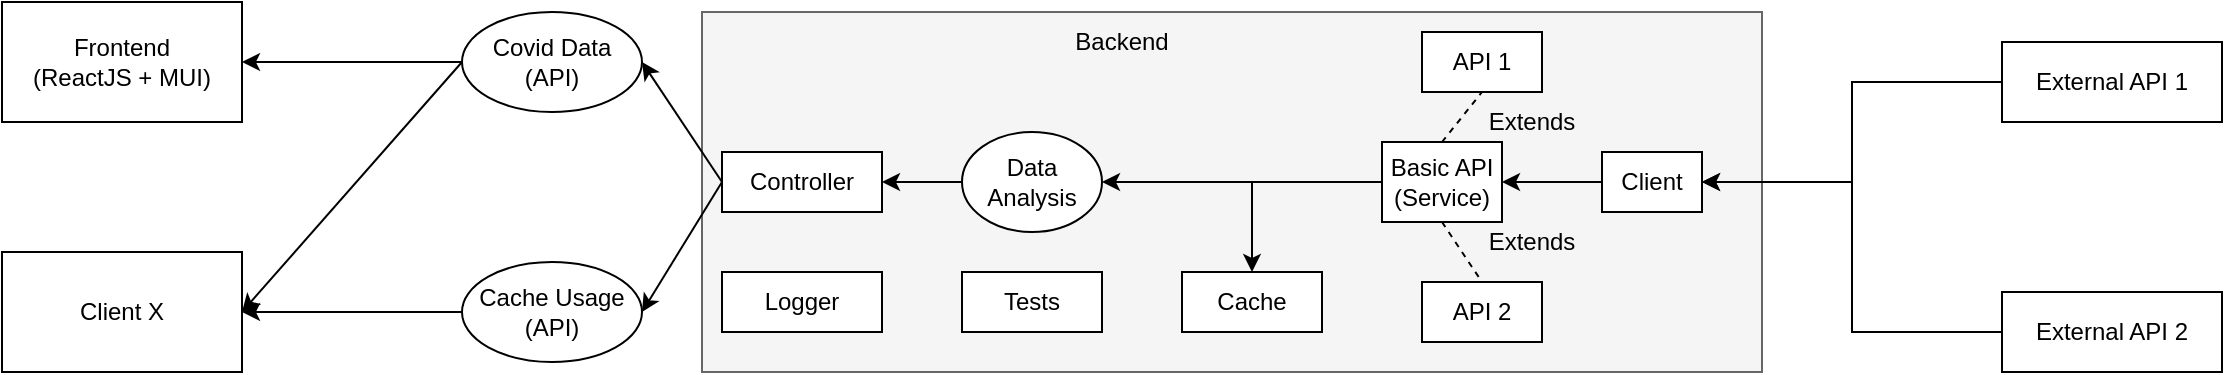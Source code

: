 <mxfile version="16.5.2" type="device"><diagram id="_tJetQpTK6fyg68EDKPV" name="Page-1"><mxGraphModel dx="782" dy="492" grid="1" gridSize="10" guides="1" tooltips="1" connect="1" arrows="1" fold="1" page="1" pageScale="1" pageWidth="850" pageHeight="1100" math="0" shadow="0"><root><mxCell id="0"/><mxCell id="1" parent="0"/><mxCell id="etLGCUGPPm5ZqTiILT2T-15" value="" style="rounded=0;whiteSpace=wrap;html=1;fillColor=#f5f5f5;fontColor=#333333;strokeColor=#666666;" vertex="1" parent="1"><mxGeometry x="400" y="120" width="530" height="180" as="geometry"/></mxCell><mxCell id="etLGCUGPPm5ZqTiILT2T-1" value="&lt;div&gt;Frontend&lt;/div&gt;&lt;div&gt;(ReactJS + MUI)&lt;br&gt;&lt;/div&gt;" style="rounded=0;whiteSpace=wrap;html=1;" vertex="1" parent="1"><mxGeometry x="50" y="115" width="120" height="60" as="geometry"/></mxCell><mxCell id="etLGCUGPPm5ZqTiILT2T-2" value="Controller" style="rounded=0;whiteSpace=wrap;html=1;" vertex="1" parent="1"><mxGeometry x="410" y="190" width="80" height="30" as="geometry"/></mxCell><mxCell id="etLGCUGPPm5ZqTiILT2T-3" value="API 1" style="rounded=0;whiteSpace=wrap;html=1;" vertex="1" parent="1"><mxGeometry x="760" y="130" width="60" height="30" as="geometry"/></mxCell><mxCell id="etLGCUGPPm5ZqTiILT2T-4" value="API 2" style="rounded=0;whiteSpace=wrap;html=1;" vertex="1" parent="1"><mxGeometry x="760" y="255" width="60" height="30" as="geometry"/></mxCell><mxCell id="etLGCUGPPm5ZqTiILT2T-23" style="edgeStyle=orthogonalEdgeStyle;rounded=0;orthogonalLoop=1;jettySize=auto;html=1;entryX=0.5;entryY=0;entryDx=0;entryDy=0;" edge="1" parent="1" source="etLGCUGPPm5ZqTiILT2T-5" target="etLGCUGPPm5ZqTiILT2T-8"><mxGeometry relative="1" as="geometry"/></mxCell><mxCell id="etLGCUGPPm5ZqTiILT2T-24" style="edgeStyle=orthogonalEdgeStyle;rounded=0;orthogonalLoop=1;jettySize=auto;html=1;entryX=1;entryY=0.5;entryDx=0;entryDy=0;" edge="1" parent="1" source="etLGCUGPPm5ZqTiILT2T-5" target="etLGCUGPPm5ZqTiILT2T-9"><mxGeometry relative="1" as="geometry"/></mxCell><mxCell id="etLGCUGPPm5ZqTiILT2T-5" value="&lt;div&gt;Basic API&lt;/div&gt;(Service)" style="rounded=0;whiteSpace=wrap;html=1;" vertex="1" parent="1"><mxGeometry x="740" y="185" width="60" height="40" as="geometry"/></mxCell><mxCell id="etLGCUGPPm5ZqTiILT2T-37" style="edgeStyle=orthogonalEdgeStyle;rounded=0;orthogonalLoop=1;jettySize=auto;html=1;entryX=1;entryY=0.5;entryDx=0;entryDy=0;" edge="1" parent="1" source="etLGCUGPPm5ZqTiILT2T-6" target="etLGCUGPPm5ZqTiILT2T-35"><mxGeometry relative="1" as="geometry"/></mxCell><mxCell id="etLGCUGPPm5ZqTiILT2T-6" value="External API 1" style="rounded=0;whiteSpace=wrap;html=1;" vertex="1" parent="1"><mxGeometry x="1050" y="135" width="110" height="40" as="geometry"/></mxCell><mxCell id="etLGCUGPPm5ZqTiILT2T-38" style="edgeStyle=orthogonalEdgeStyle;rounded=0;orthogonalLoop=1;jettySize=auto;html=1;entryX=1;entryY=0.5;entryDx=0;entryDy=0;" edge="1" parent="1" source="etLGCUGPPm5ZqTiILT2T-7" target="etLGCUGPPm5ZqTiILT2T-35"><mxGeometry relative="1" as="geometry"/></mxCell><mxCell id="etLGCUGPPm5ZqTiILT2T-7" value="External API 2" style="rounded=0;whiteSpace=wrap;html=1;" vertex="1" parent="1"><mxGeometry x="1050" y="260" width="110" height="40" as="geometry"/></mxCell><mxCell id="etLGCUGPPm5ZqTiILT2T-8" value="Cache" style="rounded=0;whiteSpace=wrap;html=1;" vertex="1" parent="1"><mxGeometry x="640" y="250" width="70" height="30" as="geometry"/></mxCell><mxCell id="etLGCUGPPm5ZqTiILT2T-34" style="edgeStyle=orthogonalEdgeStyle;rounded=0;orthogonalLoop=1;jettySize=auto;html=1;entryX=1;entryY=0.5;entryDx=0;entryDy=0;" edge="1" parent="1" source="etLGCUGPPm5ZqTiILT2T-9" target="etLGCUGPPm5ZqTiILT2T-2"><mxGeometry relative="1" as="geometry"/></mxCell><mxCell id="etLGCUGPPm5ZqTiILT2T-9" value="Data Analysis" style="ellipse;whiteSpace=wrap;html=1;" vertex="1" parent="1"><mxGeometry x="530" y="180" width="70" height="50" as="geometry"/></mxCell><mxCell id="etLGCUGPPm5ZqTiILT2T-10" value="Logger" style="rounded=0;whiteSpace=wrap;html=1;" vertex="1" parent="1"><mxGeometry x="410" y="250" width="80" height="30" as="geometry"/></mxCell><mxCell id="etLGCUGPPm5ZqTiILT2T-11" value="Tests" style="rounded=0;whiteSpace=wrap;html=1;" vertex="1" parent="1"><mxGeometry x="530" y="250" width="70" height="30" as="geometry"/></mxCell><mxCell id="etLGCUGPPm5ZqTiILT2T-28" style="edgeStyle=orthogonalEdgeStyle;rounded=0;orthogonalLoop=1;jettySize=auto;html=1;entryX=1;entryY=0.5;entryDx=0;entryDy=0;" edge="1" parent="1" source="etLGCUGPPm5ZqTiILT2T-13" target="etLGCUGPPm5ZqTiILT2T-1"><mxGeometry relative="1" as="geometry"/></mxCell><mxCell id="etLGCUGPPm5ZqTiILT2T-13" value="&lt;div&gt;Covid Data&lt;/div&gt;&lt;div&gt;(API)&lt;br&gt;&lt;/div&gt;" style="ellipse;whiteSpace=wrap;html=1;" vertex="1" parent="1"><mxGeometry x="280" y="120" width="90" height="50" as="geometry"/></mxCell><mxCell id="etLGCUGPPm5ZqTiILT2T-33" style="edgeStyle=orthogonalEdgeStyle;rounded=0;orthogonalLoop=1;jettySize=auto;html=1;entryX=1;entryY=0.5;entryDx=0;entryDy=0;" edge="1" parent="1" source="etLGCUGPPm5ZqTiILT2T-14" target="etLGCUGPPm5ZqTiILT2T-27"><mxGeometry relative="1" as="geometry"/></mxCell><mxCell id="etLGCUGPPm5ZqTiILT2T-14" value="&lt;div&gt;Cache Usage&lt;/div&gt;&lt;div&gt;(API)&lt;br&gt;&lt;/div&gt;" style="ellipse;whiteSpace=wrap;html=1;" vertex="1" parent="1"><mxGeometry x="280" y="245" width="90" height="50" as="geometry"/></mxCell><mxCell id="etLGCUGPPm5ZqTiILT2T-16" value="" style="endArrow=none;dashed=1;html=1;rounded=0;entryX=0.5;entryY=1;entryDx=0;entryDy=0;exitX=0.5;exitY=0;exitDx=0;exitDy=0;" edge="1" parent="1" source="etLGCUGPPm5ZqTiILT2T-5" target="etLGCUGPPm5ZqTiILT2T-3"><mxGeometry width="50" height="50" relative="1" as="geometry"><mxPoint x="660" y="350" as="sourcePoint"/><mxPoint x="710" y="300" as="targetPoint"/></mxGeometry></mxCell><mxCell id="etLGCUGPPm5ZqTiILT2T-17" value="" style="endArrow=none;dashed=1;html=1;rounded=0;entryX=0.5;entryY=0;entryDx=0;entryDy=0;exitX=0.5;exitY=1;exitDx=0;exitDy=0;" edge="1" parent="1" source="etLGCUGPPm5ZqTiILT2T-5" target="etLGCUGPPm5ZqTiILT2T-4"><mxGeometry width="50" height="50" relative="1" as="geometry"><mxPoint x="740" y="410" as="sourcePoint"/><mxPoint x="790" y="360" as="targetPoint"/></mxGeometry></mxCell><mxCell id="etLGCUGPPm5ZqTiILT2T-18" value="Extends" style="text;html=1;strokeColor=none;fillColor=none;align=center;verticalAlign=middle;whiteSpace=wrap;rounded=0;" vertex="1" parent="1"><mxGeometry x="790" y="165" width="50" height="20" as="geometry"/></mxCell><mxCell id="etLGCUGPPm5ZqTiILT2T-19" value="Extends" style="text;html=1;strokeColor=none;fillColor=none;align=center;verticalAlign=middle;whiteSpace=wrap;rounded=0;" vertex="1" parent="1"><mxGeometry x="790" y="225" width="50" height="20" as="geometry"/></mxCell><mxCell id="etLGCUGPPm5ZqTiILT2T-25" value="" style="endArrow=classic;html=1;rounded=0;entryX=1;entryY=0.5;entryDx=0;entryDy=0;exitX=0;exitY=0.5;exitDx=0;exitDy=0;" edge="1" parent="1" source="etLGCUGPPm5ZqTiILT2T-2" target="etLGCUGPPm5ZqTiILT2T-13"><mxGeometry width="50" height="50" relative="1" as="geometry"><mxPoint x="330" y="350" as="sourcePoint"/><mxPoint x="380" y="300" as="targetPoint"/></mxGeometry></mxCell><mxCell id="etLGCUGPPm5ZqTiILT2T-26" value="" style="endArrow=classic;html=1;rounded=0;entryX=1;entryY=0.5;entryDx=0;entryDy=0;exitX=0;exitY=0.5;exitDx=0;exitDy=0;" edge="1" parent="1" source="etLGCUGPPm5ZqTiILT2T-2" target="etLGCUGPPm5ZqTiILT2T-14"><mxGeometry width="50" height="50" relative="1" as="geometry"><mxPoint x="330" y="350" as="sourcePoint"/><mxPoint x="380" y="300" as="targetPoint"/></mxGeometry></mxCell><mxCell id="etLGCUGPPm5ZqTiILT2T-27" value="Client X" style="rounded=0;whiteSpace=wrap;html=1;" vertex="1" parent="1"><mxGeometry x="50" y="240" width="120" height="60" as="geometry"/></mxCell><mxCell id="etLGCUGPPm5ZqTiILT2T-30" value="" style="endArrow=classic;html=1;rounded=0;entryX=1;entryY=0.5;entryDx=0;entryDy=0;exitX=0;exitY=0.5;exitDx=0;exitDy=0;" edge="1" parent="1" source="etLGCUGPPm5ZqTiILT2T-13" target="etLGCUGPPm5ZqTiILT2T-27"><mxGeometry width="50" height="50" relative="1" as="geometry"><mxPoint x="190" y="320" as="sourcePoint"/><mxPoint x="240" y="270" as="targetPoint"/></mxGeometry></mxCell><mxCell id="etLGCUGPPm5ZqTiILT2T-32" value="Backend" style="text;html=1;strokeColor=none;fillColor=none;align=center;verticalAlign=middle;whiteSpace=wrap;rounded=0;" vertex="1" parent="1"><mxGeometry x="580" y="120" width="60" height="30" as="geometry"/></mxCell><mxCell id="etLGCUGPPm5ZqTiILT2T-39" style="edgeStyle=orthogonalEdgeStyle;rounded=0;orthogonalLoop=1;jettySize=auto;html=1;entryX=1;entryY=0.5;entryDx=0;entryDy=0;" edge="1" parent="1" source="etLGCUGPPm5ZqTiILT2T-35" target="etLGCUGPPm5ZqTiILT2T-5"><mxGeometry relative="1" as="geometry"/></mxCell><mxCell id="etLGCUGPPm5ZqTiILT2T-35" value="Client" style="rounded=0;whiteSpace=wrap;html=1;" vertex="1" parent="1"><mxGeometry x="850" y="190" width="50" height="30" as="geometry"/></mxCell></root></mxGraphModel></diagram></mxfile>